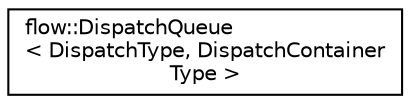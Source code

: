 digraph "Graphical Class Hierarchy"
{
 // LATEX_PDF_SIZE
  edge [fontname="Helvetica",fontsize="10",labelfontname="Helvetica",labelfontsize="10"];
  node [fontname="Helvetica",fontsize="10",shape=record];
  rankdir="LR";
  Node0 [label="flow::DispatchQueue\l\< DispatchType, DispatchContainer\lType \>",height=0.2,width=0.4,color="black", fillcolor="white", style="filled",URL="$classflow_1_1_dispatch_queue.html",tooltip=" "];
}
